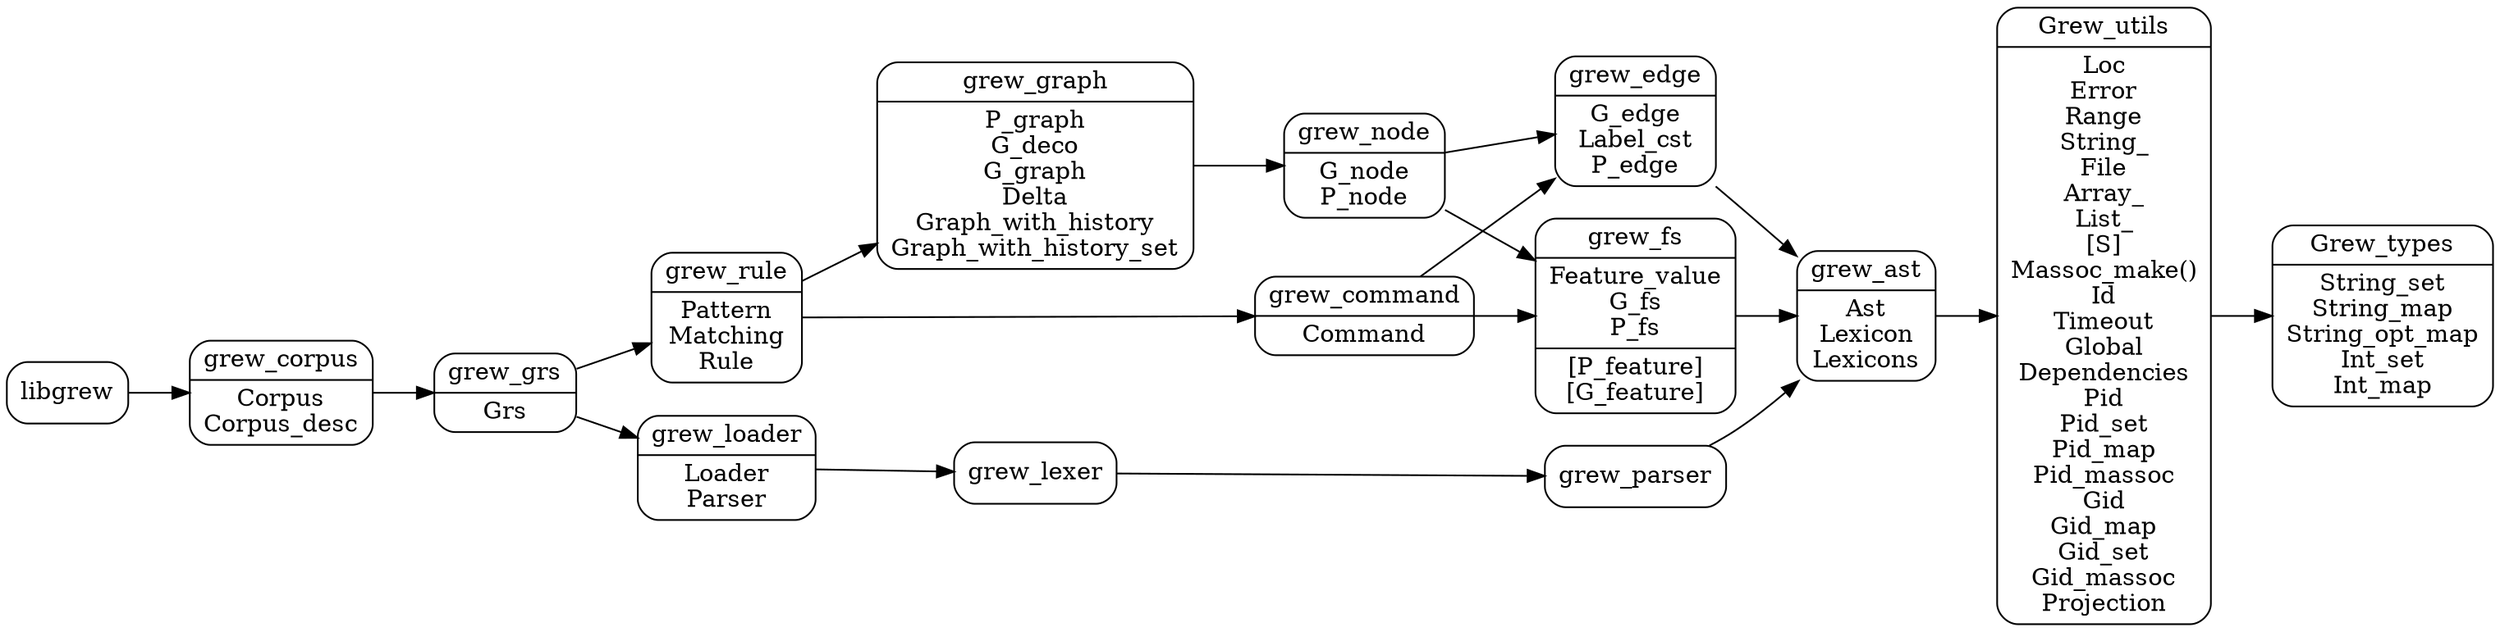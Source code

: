digraph grew {
  node [shape=Mrecord];
  rankdir = LR;
  Grew_types [label="Grew_types|String_set\nString_map\nString_opt_map\nInt_set\nInt_map"]
  Grew_utils [label="Grew_utils|Loc\nError\nRange\nString_\nFile\nArray_\nList_\n[S]\nMassoc_make()\nId\nTimeout\nGlobal\nDependencies\nPid\nPid_set\nPid_map\nPid_massoc\nGid\nGid_map\nGid_set\nGid_massoc\nProjection"]
  grew_ast [label="grew_ast|Ast\nLexicon\nLexicons"]
  grew_loader [label="grew_loader|Loader\nParser"]
  grew_fs [label="grew_fs|Feature_value\nG_fs\nP_fs|[P_feature]\n[G_feature]"]
  grew_edge [label="grew_edge|G_edge\nLabel_cst\nP_edge"]
  grew_node [label="grew_node|G_node\nP_node"]
  grew_command [label="grew_command|Command"]
  grew_graph [label="grew_graph|P_graph\nG_deco\nG_graph\nDelta\nGraph_with_history\nGraph_with_history_set"]
  grew_rule [label="grew_rule|Pattern\nMatching\nRule"]
  grew_grs [label="grew_grs|Grs"]
  grew_corpus [label="grew_corpus|Corpus\nCorpus_desc"]

grew_ast -> Grew_utils -> Grew_types
grew_edge -> grew_ast
grew_fs -> grew_ast
grew_command -> grew_edge
grew_command -> grew_fs
grew_node -> grew_edge
grew_node -> grew_fs
grew_graph -> grew_node
grew_rule -> grew_command
grew_rule -> grew_graph
grew_grs -> grew_rule
grew_grs -> grew_loader -> grew_lexer -> grew_parser -> grew_ast
grew_corpus -> grew_grs
libgrew -> grew_corpus

}